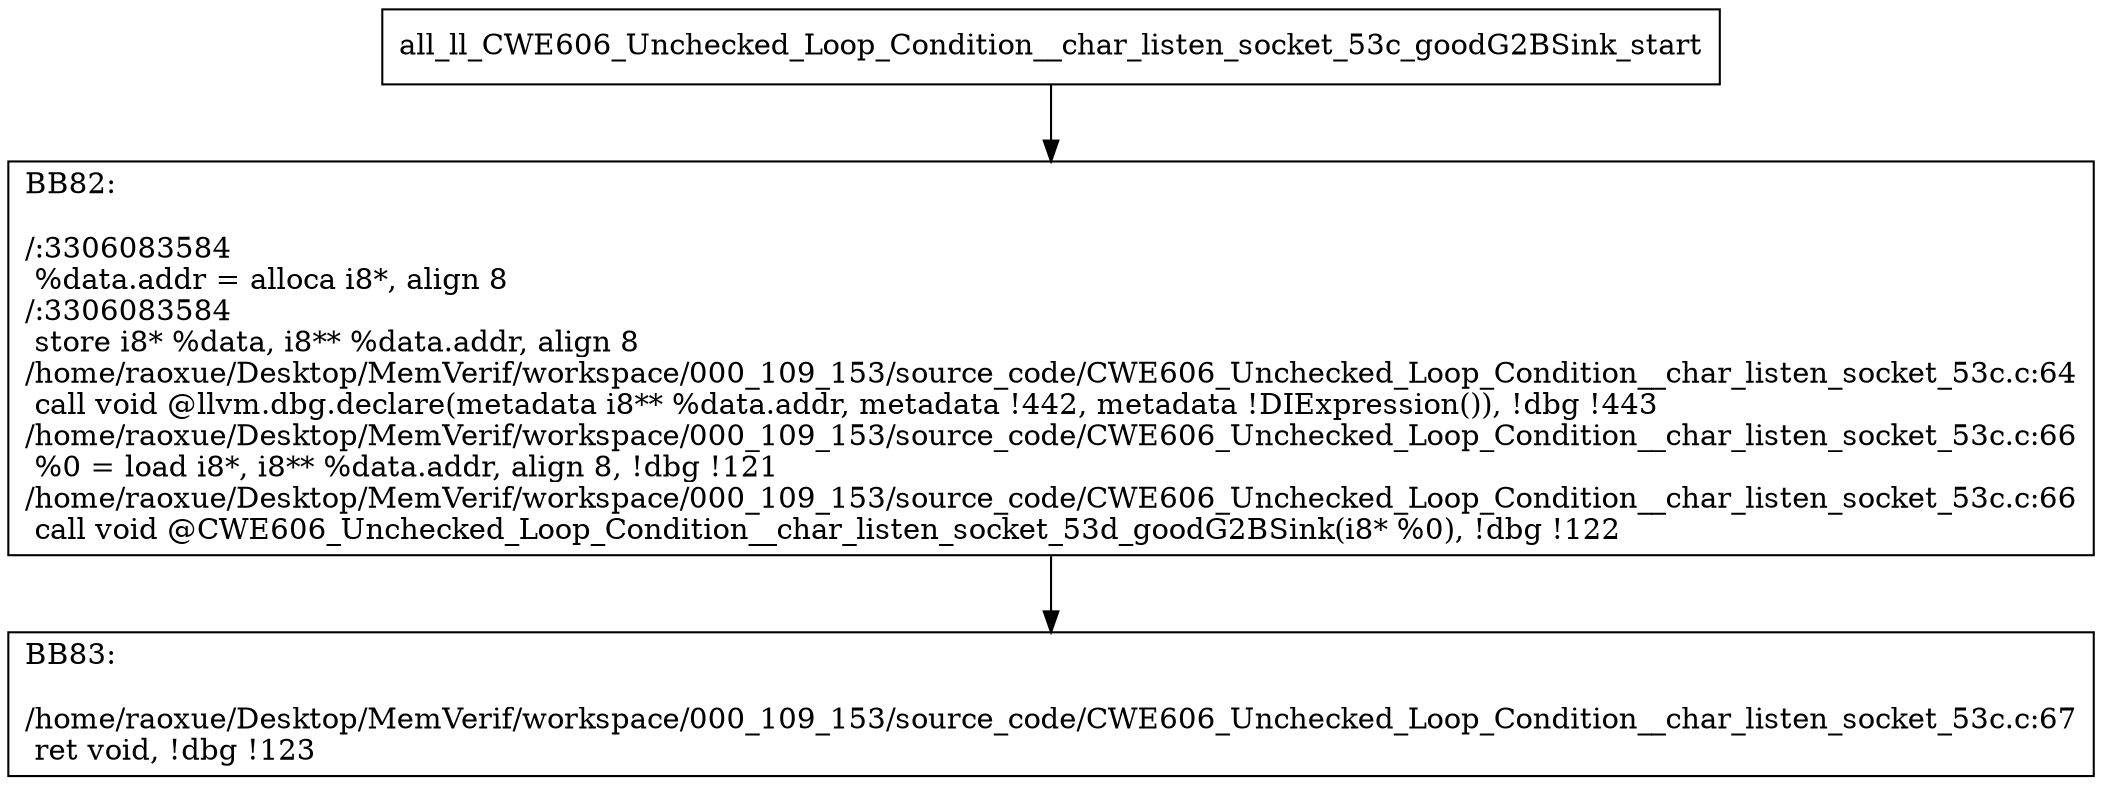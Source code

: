 digraph "CFG for'all_ll_CWE606_Unchecked_Loop_Condition__char_listen_socket_53c_goodG2BSink' function" {
	BBall_ll_CWE606_Unchecked_Loop_Condition__char_listen_socket_53c_goodG2BSink_start[shape=record,label="{all_ll_CWE606_Unchecked_Loop_Condition__char_listen_socket_53c_goodG2BSink_start}"];
	BBall_ll_CWE606_Unchecked_Loop_Condition__char_listen_socket_53c_goodG2BSink_start-> all_ll_CWE606_Unchecked_Loop_Condition__char_listen_socket_53c_goodG2BSinkBB82;
	all_ll_CWE606_Unchecked_Loop_Condition__char_listen_socket_53c_goodG2BSinkBB82 [shape=record, label="{BB82:\l\l/:3306083584\l
  %data.addr = alloca i8*, align 8\l
/:3306083584\l
  store i8* %data, i8** %data.addr, align 8\l
/home/raoxue/Desktop/MemVerif/workspace/000_109_153/source_code/CWE606_Unchecked_Loop_Condition__char_listen_socket_53c.c:64\l
  call void @llvm.dbg.declare(metadata i8** %data.addr, metadata !442, metadata !DIExpression()), !dbg !443\l
/home/raoxue/Desktop/MemVerif/workspace/000_109_153/source_code/CWE606_Unchecked_Loop_Condition__char_listen_socket_53c.c:66\l
  %0 = load i8*, i8** %data.addr, align 8, !dbg !121\l
/home/raoxue/Desktop/MemVerif/workspace/000_109_153/source_code/CWE606_Unchecked_Loop_Condition__char_listen_socket_53c.c:66\l
  call void @CWE606_Unchecked_Loop_Condition__char_listen_socket_53d_goodG2BSink(i8* %0), !dbg !122\l
}"];
	all_ll_CWE606_Unchecked_Loop_Condition__char_listen_socket_53c_goodG2BSinkBB82-> all_ll_CWE606_Unchecked_Loop_Condition__char_listen_socket_53c_goodG2BSinkBB83;
	all_ll_CWE606_Unchecked_Loop_Condition__char_listen_socket_53c_goodG2BSinkBB83 [shape=record, label="{BB83:\l\l/home/raoxue/Desktop/MemVerif/workspace/000_109_153/source_code/CWE606_Unchecked_Loop_Condition__char_listen_socket_53c.c:67\l
  ret void, !dbg !123\l
}"];
}
